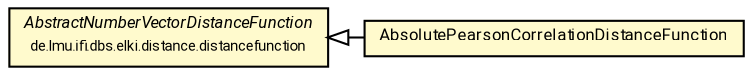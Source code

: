 #!/usr/local/bin/dot
#
# Class diagram 
# Generated by UMLGraph version R5_7_2-60-g0e99a6 (http://www.spinellis.gr/umlgraph/)
#

digraph G {
	graph [fontnames="svg"]
	edge [fontname="Roboto",fontsize=7,labelfontname="Roboto",labelfontsize=7,color="black"];
	node [fontname="Roboto",fontcolor="black",fontsize=8,shape=plaintext,margin=0,width=0,height=0];
	nodesep=0.15;
	ranksep=0.25;
	rankdir=LR;
	// de.lmu.ifi.dbs.elki.distance.distancefunction.correlation.AbsolutePearsonCorrelationDistanceFunction
	c876750 [label=<<table title="de.lmu.ifi.dbs.elki.distance.distancefunction.correlation.AbsolutePearsonCorrelationDistanceFunction" border="0" cellborder="1" cellspacing="0" cellpadding="2" bgcolor="lemonChiffon" href="AbsolutePearsonCorrelationDistanceFunction.html" target="_parent">
		<tr><td><table border="0" cellspacing="0" cellpadding="1">
		<tr><td align="center" balign="center"> <font face="Roboto">AbsolutePearsonCorrelationDistanceFunction</font> </td></tr>
		</table></td></tr>
		</table>>, URL="AbsolutePearsonCorrelationDistanceFunction.html"];
	// de.lmu.ifi.dbs.elki.distance.distancefunction.AbstractNumberVectorDistanceFunction
	c876842 [label=<<table title="de.lmu.ifi.dbs.elki.distance.distancefunction.AbstractNumberVectorDistanceFunction" border="0" cellborder="1" cellspacing="0" cellpadding="2" bgcolor="LemonChiffon" href="../AbstractNumberVectorDistanceFunction.html" target="_parent">
		<tr><td><table border="0" cellspacing="0" cellpadding="1">
		<tr><td align="center" balign="center"> <font face="Roboto"><i>AbstractNumberVectorDistanceFunction</i></font> </td></tr>
		<tr><td align="center" balign="center"> <font face="Roboto" point-size="7.0">de.lmu.ifi.dbs.elki.distance.distancefunction</font> </td></tr>
		</table></td></tr>
		</table>>, URL="../AbstractNumberVectorDistanceFunction.html"];
	// de.lmu.ifi.dbs.elki.distance.distancefunction.correlation.AbsolutePearsonCorrelationDistanceFunction extends de.lmu.ifi.dbs.elki.distance.distancefunction.AbstractNumberVectorDistanceFunction
	c876842 -> c876750 [arrowtail=empty,dir=back,weight=10];
}

